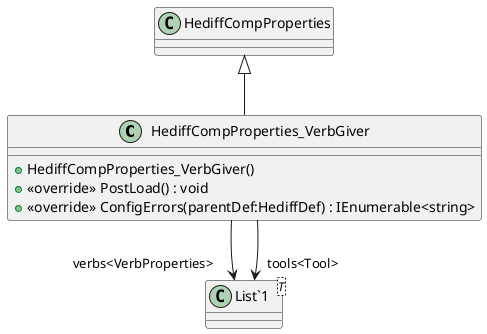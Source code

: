 @startuml
class HediffCompProperties_VerbGiver {
    + HediffCompProperties_VerbGiver()
    + <<override>> PostLoad() : void
    + <<override>> ConfigErrors(parentDef:HediffDef) : IEnumerable<string>
}
class "List`1"<T> {
}
HediffCompProperties <|-- HediffCompProperties_VerbGiver
HediffCompProperties_VerbGiver --> "verbs<VerbProperties>" "List`1"
HediffCompProperties_VerbGiver --> "tools<Tool>" "List`1"
@enduml
